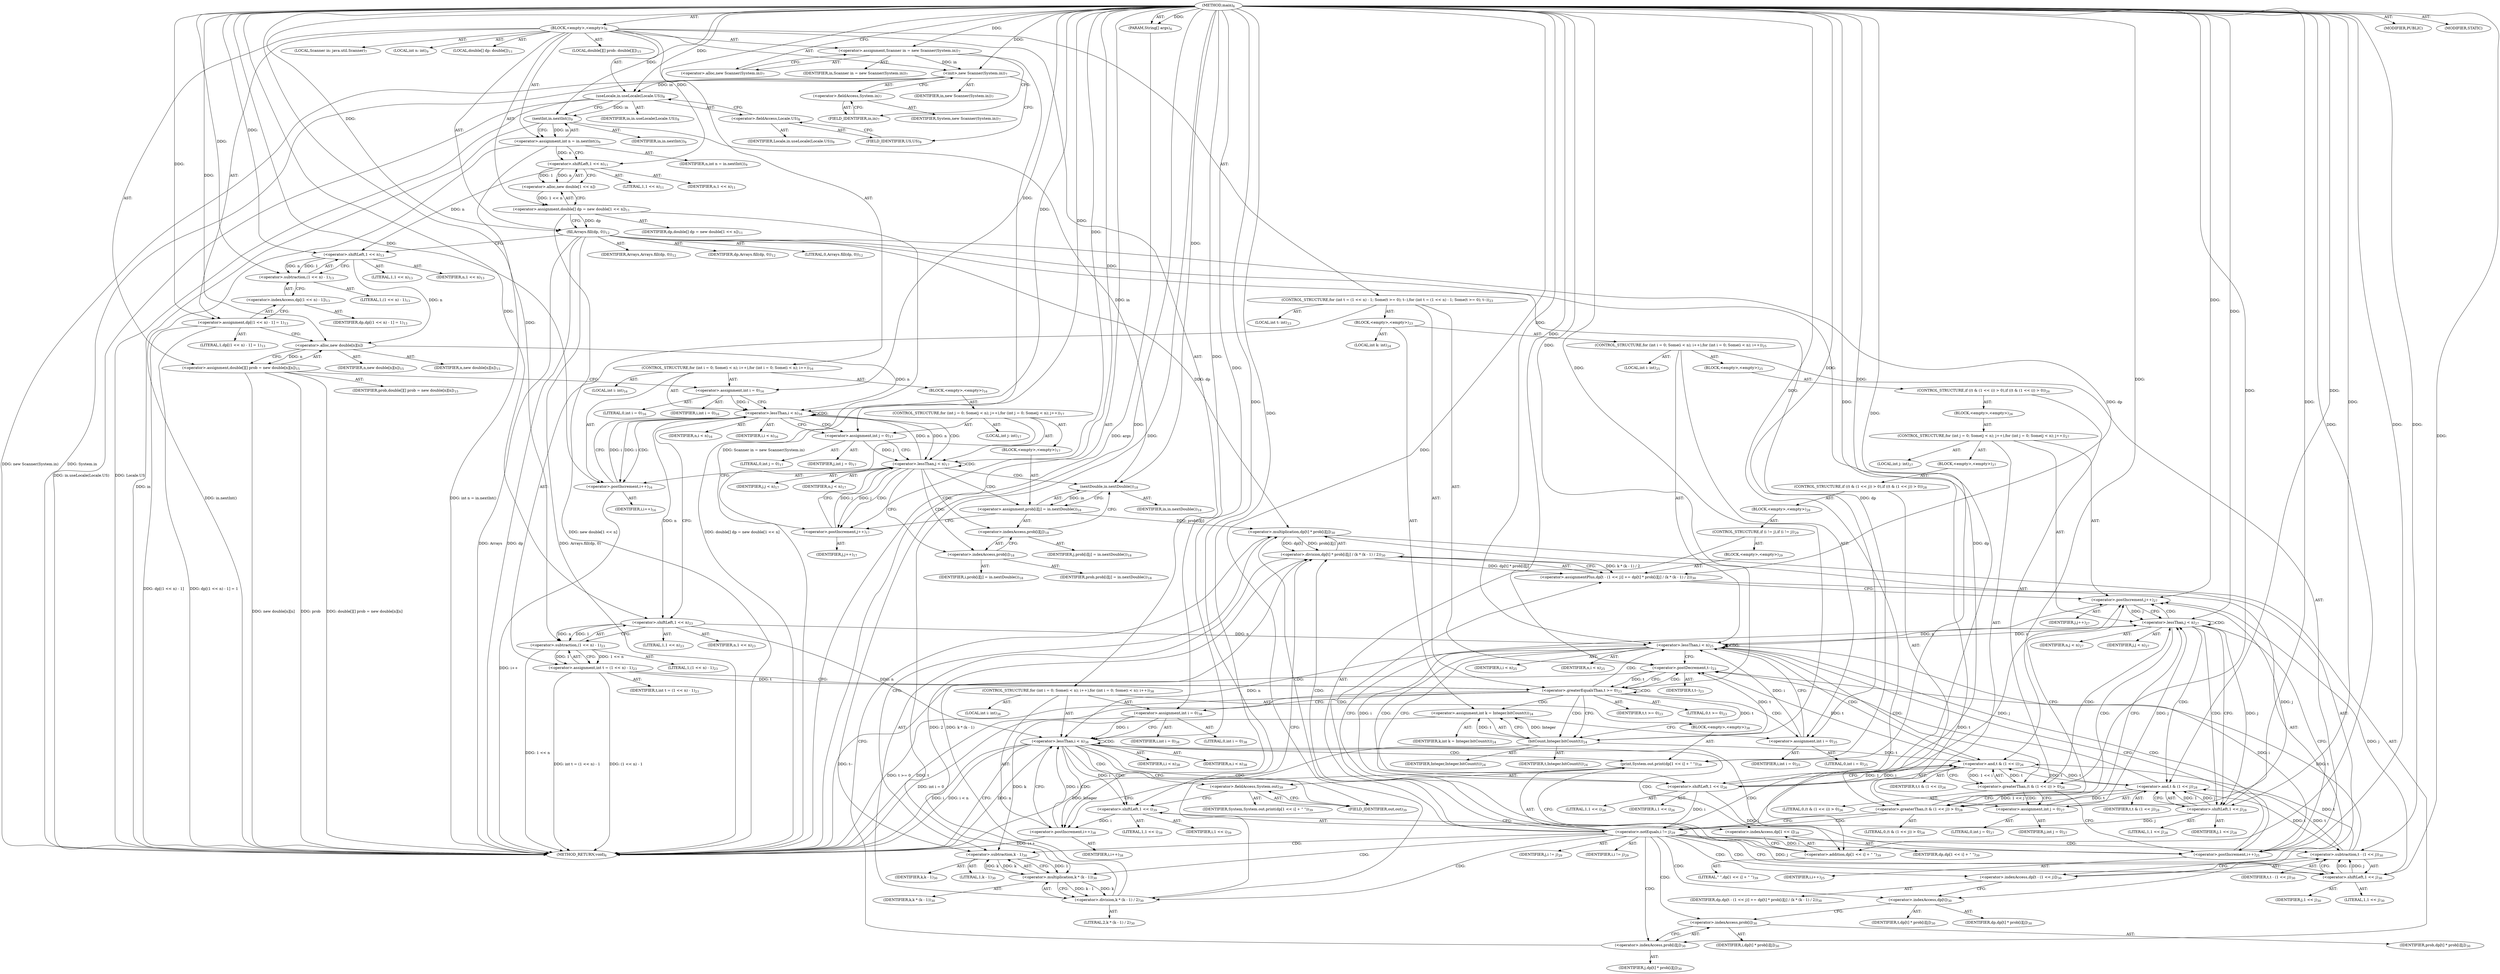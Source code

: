 digraph "main" {  
"19" [label = <(METHOD,main)<SUB>6</SUB>> ]
"20" [label = <(PARAM,String[] args)<SUB>6</SUB>> ]
"21" [label = <(BLOCK,&lt;empty&gt;,&lt;empty&gt;)<SUB>6</SUB>> ]
"4" [label = <(LOCAL,Scanner in: java.util.Scanner)<SUB>7</SUB>> ]
"22" [label = <(&lt;operator&gt;.assignment,Scanner in = new Scanner(System.in))<SUB>7</SUB>> ]
"23" [label = <(IDENTIFIER,in,Scanner in = new Scanner(System.in))<SUB>7</SUB>> ]
"24" [label = <(&lt;operator&gt;.alloc,new Scanner(System.in))<SUB>7</SUB>> ]
"25" [label = <(&lt;init&gt;,new Scanner(System.in))<SUB>7</SUB>> ]
"3" [label = <(IDENTIFIER,in,new Scanner(System.in))<SUB>7</SUB>> ]
"26" [label = <(&lt;operator&gt;.fieldAccess,System.in)<SUB>7</SUB>> ]
"27" [label = <(IDENTIFIER,System,new Scanner(System.in))<SUB>7</SUB>> ]
"28" [label = <(FIELD_IDENTIFIER,in,in)<SUB>7</SUB>> ]
"29" [label = <(useLocale,in.useLocale(Locale.US))<SUB>8</SUB>> ]
"30" [label = <(IDENTIFIER,in,in.useLocale(Locale.US))<SUB>8</SUB>> ]
"31" [label = <(&lt;operator&gt;.fieldAccess,Locale.US)<SUB>8</SUB>> ]
"32" [label = <(IDENTIFIER,Locale,in.useLocale(Locale.US))<SUB>8</SUB>> ]
"33" [label = <(FIELD_IDENTIFIER,US,US)<SUB>8</SUB>> ]
"34" [label = <(LOCAL,int n: int)<SUB>9</SUB>> ]
"35" [label = <(&lt;operator&gt;.assignment,int n = in.nextInt())<SUB>9</SUB>> ]
"36" [label = <(IDENTIFIER,n,int n = in.nextInt())<SUB>9</SUB>> ]
"37" [label = <(nextInt,in.nextInt())<SUB>9</SUB>> ]
"38" [label = <(IDENTIFIER,in,in.nextInt())<SUB>9</SUB>> ]
"39" [label = <(LOCAL,double[] dp: double[])<SUB>11</SUB>> ]
"40" [label = <(&lt;operator&gt;.assignment,double[] dp = new double[1 &lt;&lt; n])<SUB>11</SUB>> ]
"41" [label = <(IDENTIFIER,dp,double[] dp = new double[1 &lt;&lt; n])<SUB>11</SUB>> ]
"42" [label = <(&lt;operator&gt;.alloc,new double[1 &lt;&lt; n])> ]
"43" [label = <(&lt;operator&gt;.shiftLeft,1 &lt;&lt; n)<SUB>11</SUB>> ]
"44" [label = <(LITERAL,1,1 &lt;&lt; n)<SUB>11</SUB>> ]
"45" [label = <(IDENTIFIER,n,1 &lt;&lt; n)<SUB>11</SUB>> ]
"46" [label = <(fill,Arrays.fill(dp, 0))<SUB>12</SUB>> ]
"47" [label = <(IDENTIFIER,Arrays,Arrays.fill(dp, 0))<SUB>12</SUB>> ]
"48" [label = <(IDENTIFIER,dp,Arrays.fill(dp, 0))<SUB>12</SUB>> ]
"49" [label = <(LITERAL,0,Arrays.fill(dp, 0))<SUB>12</SUB>> ]
"50" [label = <(&lt;operator&gt;.assignment,dp[(1 &lt;&lt; n) - 1] = 1)<SUB>13</SUB>> ]
"51" [label = <(&lt;operator&gt;.indexAccess,dp[(1 &lt;&lt; n) - 1])<SUB>13</SUB>> ]
"52" [label = <(IDENTIFIER,dp,dp[(1 &lt;&lt; n) - 1] = 1)<SUB>13</SUB>> ]
"53" [label = <(&lt;operator&gt;.subtraction,(1 &lt;&lt; n) - 1)<SUB>13</SUB>> ]
"54" [label = <(&lt;operator&gt;.shiftLeft,1 &lt;&lt; n)<SUB>13</SUB>> ]
"55" [label = <(LITERAL,1,1 &lt;&lt; n)<SUB>13</SUB>> ]
"56" [label = <(IDENTIFIER,n,1 &lt;&lt; n)<SUB>13</SUB>> ]
"57" [label = <(LITERAL,1,(1 &lt;&lt; n) - 1)<SUB>13</SUB>> ]
"58" [label = <(LITERAL,1,dp[(1 &lt;&lt; n) - 1] = 1)<SUB>13</SUB>> ]
"59" [label = <(LOCAL,double[][] prob: double[][])<SUB>15</SUB>> ]
"60" [label = <(&lt;operator&gt;.assignment,double[][] prob = new double[n][n])<SUB>15</SUB>> ]
"61" [label = <(IDENTIFIER,prob,double[][] prob = new double[n][n])<SUB>15</SUB>> ]
"62" [label = <(&lt;operator&gt;.alloc,new double[n][n])> ]
"63" [label = <(IDENTIFIER,n,new double[n][n])<SUB>15</SUB>> ]
"64" [label = <(IDENTIFIER,n,new double[n][n])<SUB>15</SUB>> ]
"65" [label = <(CONTROL_STRUCTURE,for (int i = 0; Some(i &lt; n); i++),for (int i = 0; Some(i &lt; n); i++))<SUB>16</SUB>> ]
"66" [label = <(LOCAL,int i: int)<SUB>16</SUB>> ]
"67" [label = <(&lt;operator&gt;.assignment,int i = 0)<SUB>16</SUB>> ]
"68" [label = <(IDENTIFIER,i,int i = 0)<SUB>16</SUB>> ]
"69" [label = <(LITERAL,0,int i = 0)<SUB>16</SUB>> ]
"70" [label = <(&lt;operator&gt;.lessThan,i &lt; n)<SUB>16</SUB>> ]
"71" [label = <(IDENTIFIER,i,i &lt; n)<SUB>16</SUB>> ]
"72" [label = <(IDENTIFIER,n,i &lt; n)<SUB>16</SUB>> ]
"73" [label = <(&lt;operator&gt;.postIncrement,i++)<SUB>16</SUB>> ]
"74" [label = <(IDENTIFIER,i,i++)<SUB>16</SUB>> ]
"75" [label = <(BLOCK,&lt;empty&gt;,&lt;empty&gt;)<SUB>16</SUB>> ]
"76" [label = <(CONTROL_STRUCTURE,for (int j = 0; Some(j &lt; n); j++),for (int j = 0; Some(j &lt; n); j++))<SUB>17</SUB>> ]
"77" [label = <(LOCAL,int j: int)<SUB>17</SUB>> ]
"78" [label = <(&lt;operator&gt;.assignment,int j = 0)<SUB>17</SUB>> ]
"79" [label = <(IDENTIFIER,j,int j = 0)<SUB>17</SUB>> ]
"80" [label = <(LITERAL,0,int j = 0)<SUB>17</SUB>> ]
"81" [label = <(&lt;operator&gt;.lessThan,j &lt; n)<SUB>17</SUB>> ]
"82" [label = <(IDENTIFIER,j,j &lt; n)<SUB>17</SUB>> ]
"83" [label = <(IDENTIFIER,n,j &lt; n)<SUB>17</SUB>> ]
"84" [label = <(&lt;operator&gt;.postIncrement,j++)<SUB>17</SUB>> ]
"85" [label = <(IDENTIFIER,j,j++)<SUB>17</SUB>> ]
"86" [label = <(BLOCK,&lt;empty&gt;,&lt;empty&gt;)<SUB>17</SUB>> ]
"87" [label = <(&lt;operator&gt;.assignment,prob[i][j] = in.nextDouble())<SUB>18</SUB>> ]
"88" [label = <(&lt;operator&gt;.indexAccess,prob[i][j])<SUB>18</SUB>> ]
"89" [label = <(&lt;operator&gt;.indexAccess,prob[i])<SUB>18</SUB>> ]
"90" [label = <(IDENTIFIER,prob,prob[i][j] = in.nextDouble())<SUB>18</SUB>> ]
"91" [label = <(IDENTIFIER,i,prob[i][j] = in.nextDouble())<SUB>18</SUB>> ]
"92" [label = <(IDENTIFIER,j,prob[i][j] = in.nextDouble())<SUB>18</SUB>> ]
"93" [label = <(nextDouble,in.nextDouble())<SUB>18</SUB>> ]
"94" [label = <(IDENTIFIER,in,in.nextDouble())<SUB>18</SUB>> ]
"95" [label = <(CONTROL_STRUCTURE,for (int t = (1 &lt;&lt; n) - 1; Some(t &gt;= 0); t--),for (int t = (1 &lt;&lt; n) - 1; Some(t &gt;= 0); t--))<SUB>23</SUB>> ]
"96" [label = <(LOCAL,int t: int)<SUB>23</SUB>> ]
"97" [label = <(&lt;operator&gt;.assignment,int t = (1 &lt;&lt; n) - 1)<SUB>23</SUB>> ]
"98" [label = <(IDENTIFIER,t,int t = (1 &lt;&lt; n) - 1)<SUB>23</SUB>> ]
"99" [label = <(&lt;operator&gt;.subtraction,(1 &lt;&lt; n) - 1)<SUB>23</SUB>> ]
"100" [label = <(&lt;operator&gt;.shiftLeft,1 &lt;&lt; n)<SUB>23</SUB>> ]
"101" [label = <(LITERAL,1,1 &lt;&lt; n)<SUB>23</SUB>> ]
"102" [label = <(IDENTIFIER,n,1 &lt;&lt; n)<SUB>23</SUB>> ]
"103" [label = <(LITERAL,1,(1 &lt;&lt; n) - 1)<SUB>23</SUB>> ]
"104" [label = <(&lt;operator&gt;.greaterEqualsThan,t &gt;= 0)<SUB>23</SUB>> ]
"105" [label = <(IDENTIFIER,t,t &gt;= 0)<SUB>23</SUB>> ]
"106" [label = <(LITERAL,0,t &gt;= 0)<SUB>23</SUB>> ]
"107" [label = <(&lt;operator&gt;.postDecrement,t--)<SUB>23</SUB>> ]
"108" [label = <(IDENTIFIER,t,t--)<SUB>23</SUB>> ]
"109" [label = <(BLOCK,&lt;empty&gt;,&lt;empty&gt;)<SUB>23</SUB>> ]
"110" [label = <(LOCAL,int k: int)<SUB>24</SUB>> ]
"111" [label = <(&lt;operator&gt;.assignment,int k = Integer.bitCount(t))<SUB>24</SUB>> ]
"112" [label = <(IDENTIFIER,k,int k = Integer.bitCount(t))<SUB>24</SUB>> ]
"113" [label = <(bitCount,Integer.bitCount(t))<SUB>24</SUB>> ]
"114" [label = <(IDENTIFIER,Integer,Integer.bitCount(t))<SUB>24</SUB>> ]
"115" [label = <(IDENTIFIER,t,Integer.bitCount(t))<SUB>24</SUB>> ]
"116" [label = <(CONTROL_STRUCTURE,for (int i = 0; Some(i &lt; n); i++),for (int i = 0; Some(i &lt; n); i++))<SUB>25</SUB>> ]
"117" [label = <(LOCAL,int i: int)<SUB>25</SUB>> ]
"118" [label = <(&lt;operator&gt;.assignment,int i = 0)<SUB>25</SUB>> ]
"119" [label = <(IDENTIFIER,i,int i = 0)<SUB>25</SUB>> ]
"120" [label = <(LITERAL,0,int i = 0)<SUB>25</SUB>> ]
"121" [label = <(&lt;operator&gt;.lessThan,i &lt; n)<SUB>25</SUB>> ]
"122" [label = <(IDENTIFIER,i,i &lt; n)<SUB>25</SUB>> ]
"123" [label = <(IDENTIFIER,n,i &lt; n)<SUB>25</SUB>> ]
"124" [label = <(&lt;operator&gt;.postIncrement,i++)<SUB>25</SUB>> ]
"125" [label = <(IDENTIFIER,i,i++)<SUB>25</SUB>> ]
"126" [label = <(BLOCK,&lt;empty&gt;,&lt;empty&gt;)<SUB>25</SUB>> ]
"127" [label = <(CONTROL_STRUCTURE,if ((t &amp; (1 &lt;&lt; i)) &gt; 0),if ((t &amp; (1 &lt;&lt; i)) &gt; 0))<SUB>26</SUB>> ]
"128" [label = <(&lt;operator&gt;.greaterThan,(t &amp; (1 &lt;&lt; i)) &gt; 0)<SUB>26</SUB>> ]
"129" [label = <(&lt;operator&gt;.and,t &amp; (1 &lt;&lt; i))<SUB>26</SUB>> ]
"130" [label = <(IDENTIFIER,t,t &amp; (1 &lt;&lt; i))<SUB>26</SUB>> ]
"131" [label = <(&lt;operator&gt;.shiftLeft,1 &lt;&lt; i)<SUB>26</SUB>> ]
"132" [label = <(LITERAL,1,1 &lt;&lt; i)<SUB>26</SUB>> ]
"133" [label = <(IDENTIFIER,i,1 &lt;&lt; i)<SUB>26</SUB>> ]
"134" [label = <(LITERAL,0,(t &amp; (1 &lt;&lt; i)) &gt; 0)<SUB>26</SUB>> ]
"135" [label = <(BLOCK,&lt;empty&gt;,&lt;empty&gt;)<SUB>26</SUB>> ]
"136" [label = <(CONTROL_STRUCTURE,for (int j = 0; Some(j &lt; n); j++),for (int j = 0; Some(j &lt; n); j++))<SUB>27</SUB>> ]
"137" [label = <(LOCAL,int j: int)<SUB>27</SUB>> ]
"138" [label = <(&lt;operator&gt;.assignment,int j = 0)<SUB>27</SUB>> ]
"139" [label = <(IDENTIFIER,j,int j = 0)<SUB>27</SUB>> ]
"140" [label = <(LITERAL,0,int j = 0)<SUB>27</SUB>> ]
"141" [label = <(&lt;operator&gt;.lessThan,j &lt; n)<SUB>27</SUB>> ]
"142" [label = <(IDENTIFIER,j,j &lt; n)<SUB>27</SUB>> ]
"143" [label = <(IDENTIFIER,n,j &lt; n)<SUB>27</SUB>> ]
"144" [label = <(&lt;operator&gt;.postIncrement,j++)<SUB>27</SUB>> ]
"145" [label = <(IDENTIFIER,j,j++)<SUB>27</SUB>> ]
"146" [label = <(BLOCK,&lt;empty&gt;,&lt;empty&gt;)<SUB>27</SUB>> ]
"147" [label = <(CONTROL_STRUCTURE,if ((t &amp; (1 &lt;&lt; j)) &gt; 0),if ((t &amp; (1 &lt;&lt; j)) &gt; 0))<SUB>28</SUB>> ]
"148" [label = <(&lt;operator&gt;.greaterThan,(t &amp; (1 &lt;&lt; j)) &gt; 0)<SUB>28</SUB>> ]
"149" [label = <(&lt;operator&gt;.and,t &amp; (1 &lt;&lt; j))<SUB>28</SUB>> ]
"150" [label = <(IDENTIFIER,t,t &amp; (1 &lt;&lt; j))<SUB>28</SUB>> ]
"151" [label = <(&lt;operator&gt;.shiftLeft,1 &lt;&lt; j)<SUB>28</SUB>> ]
"152" [label = <(LITERAL,1,1 &lt;&lt; j)<SUB>28</SUB>> ]
"153" [label = <(IDENTIFIER,j,1 &lt;&lt; j)<SUB>28</SUB>> ]
"154" [label = <(LITERAL,0,(t &amp; (1 &lt;&lt; j)) &gt; 0)<SUB>28</SUB>> ]
"155" [label = <(BLOCK,&lt;empty&gt;,&lt;empty&gt;)<SUB>28</SUB>> ]
"156" [label = <(CONTROL_STRUCTURE,if (i != j),if (i != j))<SUB>29</SUB>> ]
"157" [label = <(&lt;operator&gt;.notEquals,i != j)<SUB>29</SUB>> ]
"158" [label = <(IDENTIFIER,i,i != j)<SUB>29</SUB>> ]
"159" [label = <(IDENTIFIER,j,i != j)<SUB>29</SUB>> ]
"160" [label = <(BLOCK,&lt;empty&gt;,&lt;empty&gt;)<SUB>29</SUB>> ]
"161" [label = <(&lt;operator&gt;.assignmentPlus,dp[t - (1 &lt;&lt; j)] += dp[t] * prob[i][j] / (k * (k - 1) / 2))<SUB>30</SUB>> ]
"162" [label = <(&lt;operator&gt;.indexAccess,dp[t - (1 &lt;&lt; j)])<SUB>30</SUB>> ]
"163" [label = <(IDENTIFIER,dp,dp[t - (1 &lt;&lt; j)] += dp[t] * prob[i][j] / (k * (k - 1) / 2))<SUB>30</SUB>> ]
"164" [label = <(&lt;operator&gt;.subtraction,t - (1 &lt;&lt; j))<SUB>30</SUB>> ]
"165" [label = <(IDENTIFIER,t,t - (1 &lt;&lt; j))<SUB>30</SUB>> ]
"166" [label = <(&lt;operator&gt;.shiftLeft,1 &lt;&lt; j)<SUB>30</SUB>> ]
"167" [label = <(LITERAL,1,1 &lt;&lt; j)<SUB>30</SUB>> ]
"168" [label = <(IDENTIFIER,j,1 &lt;&lt; j)<SUB>30</SUB>> ]
"169" [label = <(&lt;operator&gt;.division,dp[t] * prob[i][j] / (k * (k - 1) / 2))<SUB>30</SUB>> ]
"170" [label = <(&lt;operator&gt;.multiplication,dp[t] * prob[i][j])<SUB>30</SUB>> ]
"171" [label = <(&lt;operator&gt;.indexAccess,dp[t])<SUB>30</SUB>> ]
"172" [label = <(IDENTIFIER,dp,dp[t] * prob[i][j])<SUB>30</SUB>> ]
"173" [label = <(IDENTIFIER,t,dp[t] * prob[i][j])<SUB>30</SUB>> ]
"174" [label = <(&lt;operator&gt;.indexAccess,prob[i][j])<SUB>30</SUB>> ]
"175" [label = <(&lt;operator&gt;.indexAccess,prob[i])<SUB>30</SUB>> ]
"176" [label = <(IDENTIFIER,prob,dp[t] * prob[i][j])<SUB>30</SUB>> ]
"177" [label = <(IDENTIFIER,i,dp[t] * prob[i][j])<SUB>30</SUB>> ]
"178" [label = <(IDENTIFIER,j,dp[t] * prob[i][j])<SUB>30</SUB>> ]
"179" [label = <(&lt;operator&gt;.division,k * (k - 1) / 2)<SUB>30</SUB>> ]
"180" [label = <(&lt;operator&gt;.multiplication,k * (k - 1))<SUB>30</SUB>> ]
"181" [label = <(IDENTIFIER,k,k * (k - 1))<SUB>30</SUB>> ]
"182" [label = <(&lt;operator&gt;.subtraction,k - 1)<SUB>30</SUB>> ]
"183" [label = <(IDENTIFIER,k,k - 1)<SUB>30</SUB>> ]
"184" [label = <(LITERAL,1,k - 1)<SUB>30</SUB>> ]
"185" [label = <(LITERAL,2,k * (k - 1) / 2)<SUB>30</SUB>> ]
"186" [label = <(CONTROL_STRUCTURE,for (int i = 0; Some(i &lt; n); i++),for (int i = 0; Some(i &lt; n); i++))<SUB>38</SUB>> ]
"187" [label = <(LOCAL,int i: int)<SUB>38</SUB>> ]
"188" [label = <(&lt;operator&gt;.assignment,int i = 0)<SUB>38</SUB>> ]
"189" [label = <(IDENTIFIER,i,int i = 0)<SUB>38</SUB>> ]
"190" [label = <(LITERAL,0,int i = 0)<SUB>38</SUB>> ]
"191" [label = <(&lt;operator&gt;.lessThan,i &lt; n)<SUB>38</SUB>> ]
"192" [label = <(IDENTIFIER,i,i &lt; n)<SUB>38</SUB>> ]
"193" [label = <(IDENTIFIER,n,i &lt; n)<SUB>38</SUB>> ]
"194" [label = <(&lt;operator&gt;.postIncrement,i++)<SUB>38</SUB>> ]
"195" [label = <(IDENTIFIER,i,i++)<SUB>38</SUB>> ]
"196" [label = <(BLOCK,&lt;empty&gt;,&lt;empty&gt;)<SUB>38</SUB>> ]
"197" [label = <(print,System.out.print(dp[1 &lt;&lt; i] + &quot; &quot;))<SUB>39</SUB>> ]
"198" [label = <(&lt;operator&gt;.fieldAccess,System.out)<SUB>39</SUB>> ]
"199" [label = <(IDENTIFIER,System,System.out.print(dp[1 &lt;&lt; i] + &quot; &quot;))<SUB>39</SUB>> ]
"200" [label = <(FIELD_IDENTIFIER,out,out)<SUB>39</SUB>> ]
"201" [label = <(&lt;operator&gt;.addition,dp[1 &lt;&lt; i] + &quot; &quot;)<SUB>39</SUB>> ]
"202" [label = <(&lt;operator&gt;.indexAccess,dp[1 &lt;&lt; i])<SUB>39</SUB>> ]
"203" [label = <(IDENTIFIER,dp,dp[1 &lt;&lt; i] + &quot; &quot;)<SUB>39</SUB>> ]
"204" [label = <(&lt;operator&gt;.shiftLeft,1 &lt;&lt; i)<SUB>39</SUB>> ]
"205" [label = <(LITERAL,1,1 &lt;&lt; i)<SUB>39</SUB>> ]
"206" [label = <(IDENTIFIER,i,1 &lt;&lt; i)<SUB>39</SUB>> ]
"207" [label = <(LITERAL,&quot; &quot;,dp[1 &lt;&lt; i] + &quot; &quot;)<SUB>39</SUB>> ]
"208" [label = <(MODIFIER,PUBLIC)> ]
"209" [label = <(MODIFIER,STATIC)> ]
"210" [label = <(METHOD_RETURN,void)<SUB>6</SUB>> ]
  "19" -> "20"  [ label = "AST: "] 
  "19" -> "21"  [ label = "AST: "] 
  "19" -> "208"  [ label = "AST: "] 
  "19" -> "209"  [ label = "AST: "] 
  "19" -> "210"  [ label = "AST: "] 
  "21" -> "4"  [ label = "AST: "] 
  "21" -> "22"  [ label = "AST: "] 
  "21" -> "25"  [ label = "AST: "] 
  "21" -> "29"  [ label = "AST: "] 
  "21" -> "34"  [ label = "AST: "] 
  "21" -> "35"  [ label = "AST: "] 
  "21" -> "39"  [ label = "AST: "] 
  "21" -> "40"  [ label = "AST: "] 
  "21" -> "46"  [ label = "AST: "] 
  "21" -> "50"  [ label = "AST: "] 
  "21" -> "59"  [ label = "AST: "] 
  "21" -> "60"  [ label = "AST: "] 
  "21" -> "65"  [ label = "AST: "] 
  "21" -> "95"  [ label = "AST: "] 
  "21" -> "186"  [ label = "AST: "] 
  "22" -> "23"  [ label = "AST: "] 
  "22" -> "24"  [ label = "AST: "] 
  "25" -> "3"  [ label = "AST: "] 
  "25" -> "26"  [ label = "AST: "] 
  "26" -> "27"  [ label = "AST: "] 
  "26" -> "28"  [ label = "AST: "] 
  "29" -> "30"  [ label = "AST: "] 
  "29" -> "31"  [ label = "AST: "] 
  "31" -> "32"  [ label = "AST: "] 
  "31" -> "33"  [ label = "AST: "] 
  "35" -> "36"  [ label = "AST: "] 
  "35" -> "37"  [ label = "AST: "] 
  "37" -> "38"  [ label = "AST: "] 
  "40" -> "41"  [ label = "AST: "] 
  "40" -> "42"  [ label = "AST: "] 
  "42" -> "43"  [ label = "AST: "] 
  "43" -> "44"  [ label = "AST: "] 
  "43" -> "45"  [ label = "AST: "] 
  "46" -> "47"  [ label = "AST: "] 
  "46" -> "48"  [ label = "AST: "] 
  "46" -> "49"  [ label = "AST: "] 
  "50" -> "51"  [ label = "AST: "] 
  "50" -> "58"  [ label = "AST: "] 
  "51" -> "52"  [ label = "AST: "] 
  "51" -> "53"  [ label = "AST: "] 
  "53" -> "54"  [ label = "AST: "] 
  "53" -> "57"  [ label = "AST: "] 
  "54" -> "55"  [ label = "AST: "] 
  "54" -> "56"  [ label = "AST: "] 
  "60" -> "61"  [ label = "AST: "] 
  "60" -> "62"  [ label = "AST: "] 
  "62" -> "63"  [ label = "AST: "] 
  "62" -> "64"  [ label = "AST: "] 
  "65" -> "66"  [ label = "AST: "] 
  "65" -> "67"  [ label = "AST: "] 
  "65" -> "70"  [ label = "AST: "] 
  "65" -> "73"  [ label = "AST: "] 
  "65" -> "75"  [ label = "AST: "] 
  "67" -> "68"  [ label = "AST: "] 
  "67" -> "69"  [ label = "AST: "] 
  "70" -> "71"  [ label = "AST: "] 
  "70" -> "72"  [ label = "AST: "] 
  "73" -> "74"  [ label = "AST: "] 
  "75" -> "76"  [ label = "AST: "] 
  "76" -> "77"  [ label = "AST: "] 
  "76" -> "78"  [ label = "AST: "] 
  "76" -> "81"  [ label = "AST: "] 
  "76" -> "84"  [ label = "AST: "] 
  "76" -> "86"  [ label = "AST: "] 
  "78" -> "79"  [ label = "AST: "] 
  "78" -> "80"  [ label = "AST: "] 
  "81" -> "82"  [ label = "AST: "] 
  "81" -> "83"  [ label = "AST: "] 
  "84" -> "85"  [ label = "AST: "] 
  "86" -> "87"  [ label = "AST: "] 
  "87" -> "88"  [ label = "AST: "] 
  "87" -> "93"  [ label = "AST: "] 
  "88" -> "89"  [ label = "AST: "] 
  "88" -> "92"  [ label = "AST: "] 
  "89" -> "90"  [ label = "AST: "] 
  "89" -> "91"  [ label = "AST: "] 
  "93" -> "94"  [ label = "AST: "] 
  "95" -> "96"  [ label = "AST: "] 
  "95" -> "97"  [ label = "AST: "] 
  "95" -> "104"  [ label = "AST: "] 
  "95" -> "107"  [ label = "AST: "] 
  "95" -> "109"  [ label = "AST: "] 
  "97" -> "98"  [ label = "AST: "] 
  "97" -> "99"  [ label = "AST: "] 
  "99" -> "100"  [ label = "AST: "] 
  "99" -> "103"  [ label = "AST: "] 
  "100" -> "101"  [ label = "AST: "] 
  "100" -> "102"  [ label = "AST: "] 
  "104" -> "105"  [ label = "AST: "] 
  "104" -> "106"  [ label = "AST: "] 
  "107" -> "108"  [ label = "AST: "] 
  "109" -> "110"  [ label = "AST: "] 
  "109" -> "111"  [ label = "AST: "] 
  "109" -> "116"  [ label = "AST: "] 
  "111" -> "112"  [ label = "AST: "] 
  "111" -> "113"  [ label = "AST: "] 
  "113" -> "114"  [ label = "AST: "] 
  "113" -> "115"  [ label = "AST: "] 
  "116" -> "117"  [ label = "AST: "] 
  "116" -> "118"  [ label = "AST: "] 
  "116" -> "121"  [ label = "AST: "] 
  "116" -> "124"  [ label = "AST: "] 
  "116" -> "126"  [ label = "AST: "] 
  "118" -> "119"  [ label = "AST: "] 
  "118" -> "120"  [ label = "AST: "] 
  "121" -> "122"  [ label = "AST: "] 
  "121" -> "123"  [ label = "AST: "] 
  "124" -> "125"  [ label = "AST: "] 
  "126" -> "127"  [ label = "AST: "] 
  "127" -> "128"  [ label = "AST: "] 
  "127" -> "135"  [ label = "AST: "] 
  "128" -> "129"  [ label = "AST: "] 
  "128" -> "134"  [ label = "AST: "] 
  "129" -> "130"  [ label = "AST: "] 
  "129" -> "131"  [ label = "AST: "] 
  "131" -> "132"  [ label = "AST: "] 
  "131" -> "133"  [ label = "AST: "] 
  "135" -> "136"  [ label = "AST: "] 
  "136" -> "137"  [ label = "AST: "] 
  "136" -> "138"  [ label = "AST: "] 
  "136" -> "141"  [ label = "AST: "] 
  "136" -> "144"  [ label = "AST: "] 
  "136" -> "146"  [ label = "AST: "] 
  "138" -> "139"  [ label = "AST: "] 
  "138" -> "140"  [ label = "AST: "] 
  "141" -> "142"  [ label = "AST: "] 
  "141" -> "143"  [ label = "AST: "] 
  "144" -> "145"  [ label = "AST: "] 
  "146" -> "147"  [ label = "AST: "] 
  "147" -> "148"  [ label = "AST: "] 
  "147" -> "155"  [ label = "AST: "] 
  "148" -> "149"  [ label = "AST: "] 
  "148" -> "154"  [ label = "AST: "] 
  "149" -> "150"  [ label = "AST: "] 
  "149" -> "151"  [ label = "AST: "] 
  "151" -> "152"  [ label = "AST: "] 
  "151" -> "153"  [ label = "AST: "] 
  "155" -> "156"  [ label = "AST: "] 
  "156" -> "157"  [ label = "AST: "] 
  "156" -> "160"  [ label = "AST: "] 
  "157" -> "158"  [ label = "AST: "] 
  "157" -> "159"  [ label = "AST: "] 
  "160" -> "161"  [ label = "AST: "] 
  "161" -> "162"  [ label = "AST: "] 
  "161" -> "169"  [ label = "AST: "] 
  "162" -> "163"  [ label = "AST: "] 
  "162" -> "164"  [ label = "AST: "] 
  "164" -> "165"  [ label = "AST: "] 
  "164" -> "166"  [ label = "AST: "] 
  "166" -> "167"  [ label = "AST: "] 
  "166" -> "168"  [ label = "AST: "] 
  "169" -> "170"  [ label = "AST: "] 
  "169" -> "179"  [ label = "AST: "] 
  "170" -> "171"  [ label = "AST: "] 
  "170" -> "174"  [ label = "AST: "] 
  "171" -> "172"  [ label = "AST: "] 
  "171" -> "173"  [ label = "AST: "] 
  "174" -> "175"  [ label = "AST: "] 
  "174" -> "178"  [ label = "AST: "] 
  "175" -> "176"  [ label = "AST: "] 
  "175" -> "177"  [ label = "AST: "] 
  "179" -> "180"  [ label = "AST: "] 
  "179" -> "185"  [ label = "AST: "] 
  "180" -> "181"  [ label = "AST: "] 
  "180" -> "182"  [ label = "AST: "] 
  "182" -> "183"  [ label = "AST: "] 
  "182" -> "184"  [ label = "AST: "] 
  "186" -> "187"  [ label = "AST: "] 
  "186" -> "188"  [ label = "AST: "] 
  "186" -> "191"  [ label = "AST: "] 
  "186" -> "194"  [ label = "AST: "] 
  "186" -> "196"  [ label = "AST: "] 
  "188" -> "189"  [ label = "AST: "] 
  "188" -> "190"  [ label = "AST: "] 
  "191" -> "192"  [ label = "AST: "] 
  "191" -> "193"  [ label = "AST: "] 
  "194" -> "195"  [ label = "AST: "] 
  "196" -> "197"  [ label = "AST: "] 
  "197" -> "198"  [ label = "AST: "] 
  "197" -> "201"  [ label = "AST: "] 
  "198" -> "199"  [ label = "AST: "] 
  "198" -> "200"  [ label = "AST: "] 
  "201" -> "202"  [ label = "AST: "] 
  "201" -> "207"  [ label = "AST: "] 
  "202" -> "203"  [ label = "AST: "] 
  "202" -> "204"  [ label = "AST: "] 
  "204" -> "205"  [ label = "AST: "] 
  "204" -> "206"  [ label = "AST: "] 
  "22" -> "28"  [ label = "CFG: "] 
  "25" -> "33"  [ label = "CFG: "] 
  "29" -> "37"  [ label = "CFG: "] 
  "35" -> "43"  [ label = "CFG: "] 
  "40" -> "46"  [ label = "CFG: "] 
  "46" -> "54"  [ label = "CFG: "] 
  "50" -> "62"  [ label = "CFG: "] 
  "60" -> "67"  [ label = "CFG: "] 
  "24" -> "22"  [ label = "CFG: "] 
  "26" -> "25"  [ label = "CFG: "] 
  "31" -> "29"  [ label = "CFG: "] 
  "37" -> "35"  [ label = "CFG: "] 
  "42" -> "40"  [ label = "CFG: "] 
  "51" -> "50"  [ label = "CFG: "] 
  "62" -> "60"  [ label = "CFG: "] 
  "67" -> "70"  [ label = "CFG: "] 
  "70" -> "78"  [ label = "CFG: "] 
  "70" -> "100"  [ label = "CFG: "] 
  "73" -> "70"  [ label = "CFG: "] 
  "97" -> "104"  [ label = "CFG: "] 
  "104" -> "113"  [ label = "CFG: "] 
  "104" -> "188"  [ label = "CFG: "] 
  "107" -> "104"  [ label = "CFG: "] 
  "188" -> "191"  [ label = "CFG: "] 
  "191" -> "210"  [ label = "CFG: "] 
  "191" -> "200"  [ label = "CFG: "] 
  "194" -> "191"  [ label = "CFG: "] 
  "28" -> "26"  [ label = "CFG: "] 
  "33" -> "31"  [ label = "CFG: "] 
  "43" -> "42"  [ label = "CFG: "] 
  "53" -> "51"  [ label = "CFG: "] 
  "99" -> "97"  [ label = "CFG: "] 
  "111" -> "118"  [ label = "CFG: "] 
  "197" -> "194"  [ label = "CFG: "] 
  "54" -> "53"  [ label = "CFG: "] 
  "78" -> "81"  [ label = "CFG: "] 
  "81" -> "89"  [ label = "CFG: "] 
  "81" -> "73"  [ label = "CFG: "] 
  "84" -> "81"  [ label = "CFG: "] 
  "100" -> "99"  [ label = "CFG: "] 
  "113" -> "111"  [ label = "CFG: "] 
  "118" -> "121"  [ label = "CFG: "] 
  "121" -> "131"  [ label = "CFG: "] 
  "121" -> "107"  [ label = "CFG: "] 
  "124" -> "121"  [ label = "CFG: "] 
  "198" -> "204"  [ label = "CFG: "] 
  "201" -> "197"  [ label = "CFG: "] 
  "87" -> "84"  [ label = "CFG: "] 
  "200" -> "198"  [ label = "CFG: "] 
  "202" -> "201"  [ label = "CFG: "] 
  "88" -> "93"  [ label = "CFG: "] 
  "93" -> "87"  [ label = "CFG: "] 
  "128" -> "138"  [ label = "CFG: "] 
  "128" -> "124"  [ label = "CFG: "] 
  "204" -> "202"  [ label = "CFG: "] 
  "89" -> "88"  [ label = "CFG: "] 
  "129" -> "128"  [ label = "CFG: "] 
  "131" -> "129"  [ label = "CFG: "] 
  "138" -> "141"  [ label = "CFG: "] 
  "141" -> "151"  [ label = "CFG: "] 
  "141" -> "124"  [ label = "CFG: "] 
  "144" -> "141"  [ label = "CFG: "] 
  "148" -> "157"  [ label = "CFG: "] 
  "148" -> "144"  [ label = "CFG: "] 
  "149" -> "148"  [ label = "CFG: "] 
  "151" -> "149"  [ label = "CFG: "] 
  "157" -> "166"  [ label = "CFG: "] 
  "157" -> "144"  [ label = "CFG: "] 
  "161" -> "144"  [ label = "CFG: "] 
  "162" -> "171"  [ label = "CFG: "] 
  "169" -> "161"  [ label = "CFG: "] 
  "164" -> "162"  [ label = "CFG: "] 
  "170" -> "182"  [ label = "CFG: "] 
  "179" -> "169"  [ label = "CFG: "] 
  "166" -> "164"  [ label = "CFG: "] 
  "171" -> "175"  [ label = "CFG: "] 
  "174" -> "170"  [ label = "CFG: "] 
  "180" -> "179"  [ label = "CFG: "] 
  "175" -> "174"  [ label = "CFG: "] 
  "182" -> "180"  [ label = "CFG: "] 
  "19" -> "24"  [ label = "CFG: "] 
  "20" -> "210"  [ label = "DDG: args"] 
  "22" -> "210"  [ label = "DDG: Scanner in = new Scanner(System.in)"] 
  "25" -> "210"  [ label = "DDG: System.in"] 
  "25" -> "210"  [ label = "DDG: new Scanner(System.in)"] 
  "29" -> "210"  [ label = "DDG: Locale.US"] 
  "29" -> "210"  [ label = "DDG: in.useLocale(Locale.US)"] 
  "37" -> "210"  [ label = "DDG: in"] 
  "35" -> "210"  [ label = "DDG: in.nextInt()"] 
  "35" -> "210"  [ label = "DDG: int n = in.nextInt()"] 
  "40" -> "210"  [ label = "DDG: new double[1 &lt;&lt; n]"] 
  "40" -> "210"  [ label = "DDG: double[] dp = new double[1 &lt;&lt; n]"] 
  "46" -> "210"  [ label = "DDG: dp"] 
  "46" -> "210"  [ label = "DDG: Arrays.fill(dp, 0)"] 
  "50" -> "210"  [ label = "DDG: dp[(1 &lt;&lt; n) - 1]"] 
  "50" -> "210"  [ label = "DDG: dp[(1 &lt;&lt; n) - 1] = 1"] 
  "60" -> "210"  [ label = "DDG: prob"] 
  "60" -> "210"  [ label = "DDG: new double[n][n]"] 
  "60" -> "210"  [ label = "DDG: double[][] prob = new double[n][n]"] 
  "99" -> "210"  [ label = "DDG: 1 &lt;&lt; n"] 
  "97" -> "210"  [ label = "DDG: (1 &lt;&lt; n) - 1"] 
  "97" -> "210"  [ label = "DDG: int t = (1 &lt;&lt; n) - 1"] 
  "104" -> "210"  [ label = "DDG: t"] 
  "104" -> "210"  [ label = "DDG: t &gt;= 0"] 
  "188" -> "210"  [ label = "DDG: int i = 0"] 
  "191" -> "210"  [ label = "DDG: i"] 
  "191" -> "210"  [ label = "DDG: n"] 
  "191" -> "210"  [ label = "DDG: i &lt; n"] 
  "194" -> "210"  [ label = "DDG: i++"] 
  "107" -> "210"  [ label = "DDG: t--"] 
  "73" -> "210"  [ label = "DDG: i++"] 
  "46" -> "210"  [ label = "DDG: Arrays"] 
  "113" -> "210"  [ label = "DDG: Integer"] 
  "19" -> "20"  [ label = "DDG: "] 
  "19" -> "22"  [ label = "DDG: "] 
  "37" -> "35"  [ label = "DDG: in"] 
  "42" -> "40"  [ label = "DDG: 1 &lt;&lt; n"] 
  "19" -> "50"  [ label = "DDG: "] 
  "62" -> "60"  [ label = "DDG: n"] 
  "22" -> "25"  [ label = "DDG: in"] 
  "19" -> "25"  [ label = "DDG: "] 
  "25" -> "29"  [ label = "DDG: in"] 
  "19" -> "29"  [ label = "DDG: "] 
  "19" -> "46"  [ label = "DDG: "] 
  "40" -> "46"  [ label = "DDG: dp"] 
  "19" -> "67"  [ label = "DDG: "] 
  "99" -> "97"  [ label = "DDG: 1 &lt;&lt; n"] 
  "99" -> "97"  [ label = "DDG: 1"] 
  "19" -> "188"  [ label = "DDG: "] 
  "29" -> "37"  [ label = "DDG: in"] 
  "19" -> "37"  [ label = "DDG: "] 
  "43" -> "42"  [ label = "DDG: 1"] 
  "43" -> "42"  [ label = "DDG: n"] 
  "54" -> "62"  [ label = "DDG: n"] 
  "19" -> "62"  [ label = "DDG: "] 
  "67" -> "70"  [ label = "DDG: i"] 
  "73" -> "70"  [ label = "DDG: i"] 
  "19" -> "70"  [ label = "DDG: "] 
  "62" -> "70"  [ label = "DDG: n"] 
  "81" -> "70"  [ label = "DDG: n"] 
  "70" -> "73"  [ label = "DDG: i"] 
  "19" -> "73"  [ label = "DDG: "] 
  "97" -> "104"  [ label = "DDG: t"] 
  "107" -> "104"  [ label = "DDG: t"] 
  "19" -> "104"  [ label = "DDG: "] 
  "113" -> "107"  [ label = "DDG: t"] 
  "129" -> "107"  [ label = "DDG: t"] 
  "149" -> "107"  [ label = "DDG: t"] 
  "164" -> "107"  [ label = "DDG: t"] 
  "19" -> "107"  [ label = "DDG: "] 
  "113" -> "111"  [ label = "DDG: Integer"] 
  "113" -> "111"  [ label = "DDG: t"] 
  "188" -> "191"  [ label = "DDG: i"] 
  "194" -> "191"  [ label = "DDG: i"] 
  "19" -> "191"  [ label = "DDG: "] 
  "100" -> "191"  [ label = "DDG: n"] 
  "121" -> "191"  [ label = "DDG: n"] 
  "204" -> "194"  [ label = "DDG: i"] 
  "19" -> "194"  [ label = "DDG: "] 
  "19" -> "43"  [ label = "DDG: "] 
  "35" -> "43"  [ label = "DDG: n"] 
  "54" -> "53"  [ label = "DDG: 1"] 
  "54" -> "53"  [ label = "DDG: n"] 
  "19" -> "53"  [ label = "DDG: "] 
  "19" -> "78"  [ label = "DDG: "] 
  "100" -> "99"  [ label = "DDG: 1"] 
  "100" -> "99"  [ label = "DDG: n"] 
  "19" -> "99"  [ label = "DDG: "] 
  "19" -> "118"  [ label = "DDG: "] 
  "46" -> "197"  [ label = "DDG: dp"] 
  "19" -> "197"  [ label = "DDG: "] 
  "19" -> "54"  [ label = "DDG: "] 
  "43" -> "54"  [ label = "DDG: n"] 
  "78" -> "81"  [ label = "DDG: j"] 
  "84" -> "81"  [ label = "DDG: j"] 
  "19" -> "81"  [ label = "DDG: "] 
  "70" -> "81"  [ label = "DDG: n"] 
  "81" -> "84"  [ label = "DDG: j"] 
  "19" -> "84"  [ label = "DDG: "] 
  "93" -> "87"  [ label = "DDG: in"] 
  "19" -> "100"  [ label = "DDG: "] 
  "70" -> "100"  [ label = "DDG: n"] 
  "19" -> "113"  [ label = "DDG: "] 
  "104" -> "113"  [ label = "DDG: t"] 
  "118" -> "121"  [ label = "DDG: i"] 
  "124" -> "121"  [ label = "DDG: i"] 
  "19" -> "121"  [ label = "DDG: "] 
  "100" -> "121"  [ label = "DDG: n"] 
  "141" -> "121"  [ label = "DDG: n"] 
  "131" -> "124"  [ label = "DDG: i"] 
  "157" -> "124"  [ label = "DDG: i"] 
  "19" -> "124"  [ label = "DDG: "] 
  "46" -> "201"  [ label = "DDG: dp"] 
  "19" -> "201"  [ label = "DDG: "] 
  "37" -> "93"  [ label = "DDG: in"] 
  "19" -> "93"  [ label = "DDG: "] 
  "129" -> "128"  [ label = "DDG: t"] 
  "129" -> "128"  [ label = "DDG: 1 &lt;&lt; i"] 
  "19" -> "128"  [ label = "DDG: "] 
  "19" -> "204"  [ label = "DDG: "] 
  "191" -> "204"  [ label = "DDG: i"] 
  "113" -> "129"  [ label = "DDG: t"] 
  "149" -> "129"  [ label = "DDG: t"] 
  "164" -> "129"  [ label = "DDG: t"] 
  "19" -> "129"  [ label = "DDG: "] 
  "131" -> "129"  [ label = "DDG: 1"] 
  "131" -> "129"  [ label = "DDG: i"] 
  "19" -> "138"  [ label = "DDG: "] 
  "19" -> "131"  [ label = "DDG: "] 
  "121" -> "131"  [ label = "DDG: i"] 
  "138" -> "141"  [ label = "DDG: j"] 
  "144" -> "141"  [ label = "DDG: j"] 
  "19" -> "141"  [ label = "DDG: "] 
  "121" -> "141"  [ label = "DDG: n"] 
  "151" -> "144"  [ label = "DDG: j"] 
  "157" -> "144"  [ label = "DDG: j"] 
  "166" -> "144"  [ label = "DDG: j"] 
  "19" -> "144"  [ label = "DDG: "] 
  "149" -> "148"  [ label = "DDG: t"] 
  "149" -> "148"  [ label = "DDG: 1 &lt;&lt; j"] 
  "19" -> "148"  [ label = "DDG: "] 
  "129" -> "149"  [ label = "DDG: t"] 
  "164" -> "149"  [ label = "DDG: t"] 
  "19" -> "149"  [ label = "DDG: "] 
  "151" -> "149"  [ label = "DDG: 1"] 
  "151" -> "149"  [ label = "DDG: j"] 
  "19" -> "151"  [ label = "DDG: "] 
  "141" -> "151"  [ label = "DDG: j"] 
  "131" -> "157"  [ label = "DDG: i"] 
  "19" -> "157"  [ label = "DDG: "] 
  "151" -> "157"  [ label = "DDG: j"] 
  "169" -> "161"  [ label = "DDG: dp[t] * prob[i][j]"] 
  "169" -> "161"  [ label = "DDG: k * (k - 1) / 2"] 
  "46" -> "161"  [ label = "DDG: dp"] 
  "170" -> "169"  [ label = "DDG: dp[t]"] 
  "170" -> "169"  [ label = "DDG: prob[i][j]"] 
  "179" -> "169"  [ label = "DDG: k * (k - 1)"] 
  "179" -> "169"  [ label = "DDG: 2"] 
  "149" -> "164"  [ label = "DDG: t"] 
  "19" -> "164"  [ label = "DDG: "] 
  "166" -> "164"  [ label = "DDG: 1"] 
  "166" -> "164"  [ label = "DDG: j"] 
  "46" -> "170"  [ label = "DDG: dp"] 
  "87" -> "170"  [ label = "DDG: prob[i][j]"] 
  "180" -> "179"  [ label = "DDG: k"] 
  "180" -> "179"  [ label = "DDG: k - 1"] 
  "19" -> "179"  [ label = "DDG: "] 
  "19" -> "166"  [ label = "DDG: "] 
  "157" -> "166"  [ label = "DDG: j"] 
  "182" -> "180"  [ label = "DDG: k"] 
  "19" -> "180"  [ label = "DDG: "] 
  "182" -> "180"  [ label = "DDG: 1"] 
  "111" -> "182"  [ label = "DDG: k"] 
  "180" -> "182"  [ label = "DDG: k"] 
  "19" -> "182"  [ label = "DDG: "] 
  "70" -> "73"  [ label = "CDG: "] 
  "70" -> "81"  [ label = "CDG: "] 
  "70" -> "70"  [ label = "CDG: "] 
  "70" -> "78"  [ label = "CDG: "] 
  "104" -> "107"  [ label = "CDG: "] 
  "104" -> "113"  [ label = "CDG: "] 
  "104" -> "104"  [ label = "CDG: "] 
  "104" -> "121"  [ label = "CDG: "] 
  "104" -> "118"  [ label = "CDG: "] 
  "104" -> "111"  [ label = "CDG: "] 
  "191" -> "197"  [ label = "CDG: "] 
  "191" -> "198"  [ label = "CDG: "] 
  "191" -> "204"  [ label = "CDG: "] 
  "191" -> "191"  [ label = "CDG: "] 
  "191" -> "194"  [ label = "CDG: "] 
  "191" -> "202"  [ label = "CDG: "] 
  "191" -> "201"  [ label = "CDG: "] 
  "191" -> "200"  [ label = "CDG: "] 
  "81" -> "81"  [ label = "CDG: "] 
  "81" -> "84"  [ label = "CDG: "] 
  "81" -> "87"  [ label = "CDG: "] 
  "81" -> "93"  [ label = "CDG: "] 
  "81" -> "88"  [ label = "CDG: "] 
  "81" -> "89"  [ label = "CDG: "] 
  "121" -> "128"  [ label = "CDG: "] 
  "121" -> "131"  [ label = "CDG: "] 
  "121" -> "121"  [ label = "CDG: "] 
  "121" -> "129"  [ label = "CDG: "] 
  "121" -> "124"  [ label = "CDG: "] 
  "128" -> "138"  [ label = "CDG: "] 
  "128" -> "141"  [ label = "CDG: "] 
  "141" -> "149"  [ label = "CDG: "] 
  "141" -> "151"  [ label = "CDG: "] 
  "141" -> "144"  [ label = "CDG: "] 
  "141" -> "148"  [ label = "CDG: "] 
  "141" -> "141"  [ label = "CDG: "] 
  "148" -> "157"  [ label = "CDG: "] 
  "157" -> "169"  [ label = "CDG: "] 
  "157" -> "161"  [ label = "CDG: "] 
  "157" -> "179"  [ label = "CDG: "] 
  "157" -> "162"  [ label = "CDG: "] 
  "157" -> "170"  [ label = "CDG: "] 
  "157" -> "174"  [ label = "CDG: "] 
  "157" -> "182"  [ label = "CDG: "] 
  "157" -> "164"  [ label = "CDG: "] 
  "157" -> "180"  [ label = "CDG: "] 
  "157" -> "171"  [ label = "CDG: "] 
  "157" -> "166"  [ label = "CDG: "] 
  "157" -> "175"  [ label = "CDG: "] 
}
